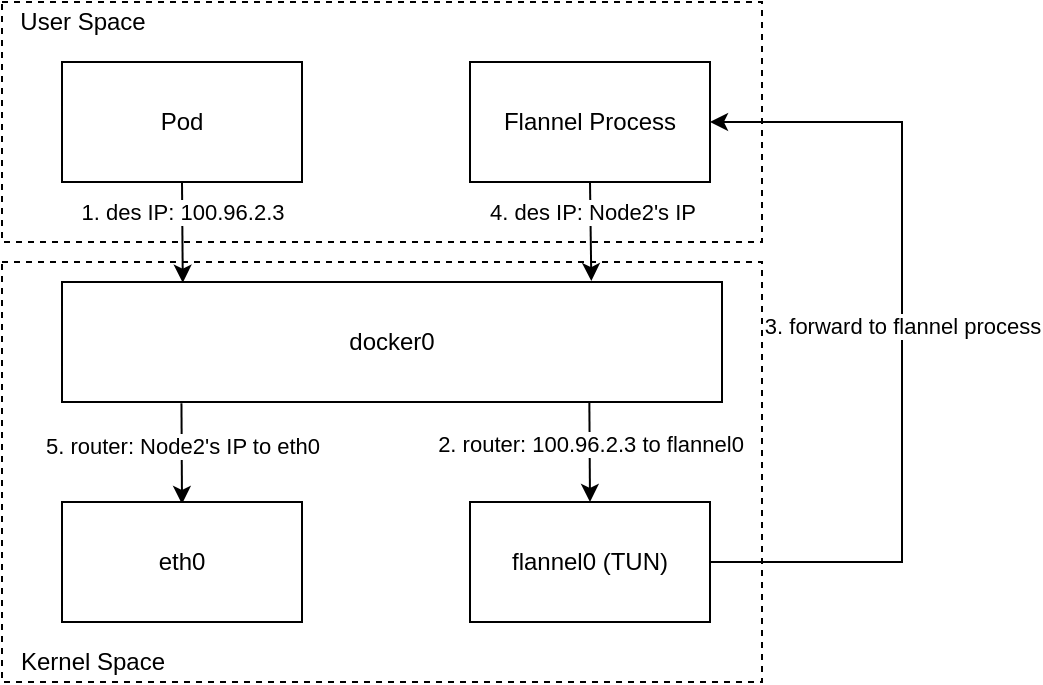 <mxfile version="15.8.3" type="github">
  <diagram id="tDiBcLZzZaXTirpHmCqk" name="Page-1">
    <mxGraphModel dx="1957" dy="1144" grid="1" gridSize="10" guides="1" tooltips="1" connect="1" arrows="1" fold="1" page="1" pageScale="1" pageWidth="827" pageHeight="1169" math="0" shadow="0">
      <root>
        <mxCell id="0" />
        <mxCell id="1" parent="0" />
        <mxCell id="EUM18jW9U83Ls2C1tooO-17" value="" style="rounded=0;whiteSpace=wrap;html=1;dashed=1;" vertex="1" parent="1">
          <mxGeometry x="60" y="270" width="380" height="210" as="geometry" />
        </mxCell>
        <mxCell id="EUM18jW9U83Ls2C1tooO-18" value="Kernel Space" style="text;html=1;align=center;verticalAlign=middle;resizable=0;points=[];autosize=1;strokeColor=none;fillColor=none;" vertex="1" parent="1">
          <mxGeometry x="60" y="460" width="90" height="20" as="geometry" />
        </mxCell>
        <mxCell id="EUM18jW9U83Ls2C1tooO-15" value="" style="rounded=0;whiteSpace=wrap;html=1;dashed=1;" vertex="1" parent="1">
          <mxGeometry x="60" y="140" width="380" height="120" as="geometry" />
        </mxCell>
        <mxCell id="EUM18jW9U83Ls2C1tooO-4" style="rounded=0;orthogonalLoop=1;jettySize=auto;html=1;exitX=0.5;exitY=1;exitDx=0;exitDy=0;entryX=0.183;entryY=0.006;entryDx=0;entryDy=0;entryPerimeter=0;" edge="1" parent="1" source="EUM18jW9U83Ls2C1tooO-1" target="EUM18jW9U83Ls2C1tooO-3">
          <mxGeometry relative="1" as="geometry" />
        </mxCell>
        <mxCell id="EUM18jW9U83Ls2C1tooO-5" value="1. des IP: 100.96.2.3" style="edgeLabel;html=1;align=center;verticalAlign=middle;resizable=0;points=[];" vertex="1" connectable="0" parent="EUM18jW9U83Ls2C1tooO-4">
          <mxGeometry x="-0.205" y="1" relative="1" as="geometry">
            <mxPoint x="-1" y="-5" as="offset" />
          </mxGeometry>
        </mxCell>
        <mxCell id="EUM18jW9U83Ls2C1tooO-1" value="Pod" style="rounded=0;whiteSpace=wrap;html=1;" vertex="1" parent="1">
          <mxGeometry x="90" y="170" width="120" height="60" as="geometry" />
        </mxCell>
        <mxCell id="EUM18jW9U83Ls2C1tooO-11" style="rounded=0;orthogonalLoop=1;jettySize=auto;html=1;exitX=0.5;exitY=1;exitDx=0;exitDy=0;entryX=0.802;entryY=-0.008;entryDx=0;entryDy=0;entryPerimeter=0;" edge="1" parent="1" source="EUM18jW9U83Ls2C1tooO-2" target="EUM18jW9U83Ls2C1tooO-3">
          <mxGeometry relative="1" as="geometry">
            <Array as="points" />
          </mxGeometry>
        </mxCell>
        <mxCell id="EUM18jW9U83Ls2C1tooO-12" value="4. des IP: Node2&#39;s IP" style="edgeLabel;html=1;align=center;verticalAlign=middle;resizable=0;points=[];" vertex="1" connectable="0" parent="EUM18jW9U83Ls2C1tooO-11">
          <mxGeometry x="-0.112" relative="1" as="geometry">
            <mxPoint y="-7" as="offset" />
          </mxGeometry>
        </mxCell>
        <mxCell id="EUM18jW9U83Ls2C1tooO-2" value="Flannel Process" style="rounded=0;whiteSpace=wrap;html=1;" vertex="1" parent="1">
          <mxGeometry x="294" y="170" width="120" height="60" as="geometry" />
        </mxCell>
        <mxCell id="EUM18jW9U83Ls2C1tooO-7" style="edgeStyle=none;rounded=0;orthogonalLoop=1;jettySize=auto;html=1;exitX=0.799;exitY=0.999;exitDx=0;exitDy=0;entryX=0.5;entryY=0;entryDx=0;entryDy=0;exitPerimeter=0;" edge="1" parent="1" source="EUM18jW9U83Ls2C1tooO-3" target="EUM18jW9U83Ls2C1tooO-6">
          <mxGeometry relative="1" as="geometry" />
        </mxCell>
        <mxCell id="EUM18jW9U83Ls2C1tooO-8" value="2. router: 100.96.2.3 to flannel0" style="edgeLabel;html=1;align=center;verticalAlign=middle;resizable=0;points=[];" vertex="1" connectable="0" parent="EUM18jW9U83Ls2C1tooO-7">
          <mxGeometry x="-0.22" relative="1" as="geometry">
            <mxPoint y="1" as="offset" />
          </mxGeometry>
        </mxCell>
        <mxCell id="EUM18jW9U83Ls2C1tooO-14" value="5. router: Node2&#39;s IP to eth0" style="edgeStyle=none;rounded=0;orthogonalLoop=1;jettySize=auto;html=1;exitX=0.181;exitY=0.994;exitDx=0;exitDy=0;entryX=0.5;entryY=0;entryDx=0;entryDy=0;exitPerimeter=0;" edge="1" parent="1">
          <mxGeometry x="-0.152" relative="1" as="geometry">
            <mxPoint x="149.73" y="340.64" as="sourcePoint" />
            <mxPoint x="150" y="391" as="targetPoint" />
            <mxPoint as="offset" />
          </mxGeometry>
        </mxCell>
        <mxCell id="EUM18jW9U83Ls2C1tooO-3" value="docker0" style="rounded=0;whiteSpace=wrap;html=1;" vertex="1" parent="1">
          <mxGeometry x="90" y="280" width="330" height="60" as="geometry" />
        </mxCell>
        <mxCell id="EUM18jW9U83Ls2C1tooO-9" style="edgeStyle=orthogonalEdgeStyle;rounded=0;orthogonalLoop=1;jettySize=auto;html=1;exitX=1;exitY=0.5;exitDx=0;exitDy=0;entryX=1;entryY=0.5;entryDx=0;entryDy=0;" edge="1" parent="1" source="EUM18jW9U83Ls2C1tooO-6" target="EUM18jW9U83Ls2C1tooO-2">
          <mxGeometry relative="1" as="geometry">
            <Array as="points">
              <mxPoint x="510" y="420" />
              <mxPoint x="510" y="200" />
            </Array>
          </mxGeometry>
        </mxCell>
        <mxCell id="EUM18jW9U83Ls2C1tooO-10" value="3. forward to flannel process" style="edgeLabel;html=1;align=center;verticalAlign=middle;resizable=0;points=[];" vertex="1" connectable="0" parent="EUM18jW9U83Ls2C1tooO-9">
          <mxGeometry x="0.042" relative="1" as="geometry">
            <mxPoint as="offset" />
          </mxGeometry>
        </mxCell>
        <mxCell id="EUM18jW9U83Ls2C1tooO-6" value="flannel0 (TUN)" style="rounded=0;whiteSpace=wrap;html=1;" vertex="1" parent="1">
          <mxGeometry x="294" y="390" width="120" height="60" as="geometry" />
        </mxCell>
        <mxCell id="EUM18jW9U83Ls2C1tooO-13" value="eth0" style="rounded=0;whiteSpace=wrap;html=1;" vertex="1" parent="1">
          <mxGeometry x="90" y="390" width="120" height="60" as="geometry" />
        </mxCell>
        <mxCell id="EUM18jW9U83Ls2C1tooO-16" value="User Space" style="text;html=1;align=center;verticalAlign=middle;resizable=0;points=[];autosize=1;strokeColor=none;fillColor=none;" vertex="1" parent="1">
          <mxGeometry x="60" y="140" width="80" height="20" as="geometry" />
        </mxCell>
      </root>
    </mxGraphModel>
  </diagram>
</mxfile>
